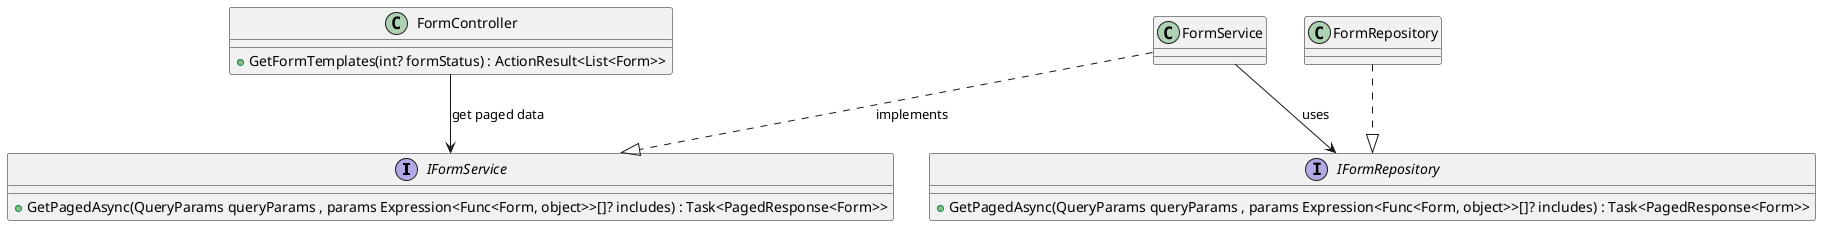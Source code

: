@startuml

' abstract class BaseService<T> {
'     #Repository : IRepository<T>
'     #_unitOfWork : IUnitOfWork

'     +GetPagedAsync(QueryParams queryParams , params Expression<Func<T, object>>[]? includes) : Task<PagedResponse<T>>
' }

' abstract class BaseRepository<T> {
'     +GetPagedAsync(QueryParams queryParams , params Expression<Func<T, object>>[]? includes) : Task<PagedResponse<T>>
' }

' interface IRepository<T> {
'     +GetPagedAsync(QueryParams queryParams , params Expression<Func<T, object>>[]? includes) : Task<PagedResponse<T>>
' }

interface IFormService {
    +GetPagedAsync(QueryParams queryParams , params Expression<Func<Form, object>>[]? includes) : Task<PagedResponse<Form>>
}

' interface IService<T> {
'     +GetPagedAsync(QueryParams queryParams , params Expression<Func<T, object>>[]? includes) : Task<PagedResponse<T>>
' }

class FormService {}

interface IFormRepository {
    +GetPagedAsync(QueryParams queryParams , params Expression<Func<Form, object>>[]? includes) : Task<PagedResponse<Form>>
}

class FormRepository {}

' Entity

' Service Layer


' Controller
class FormController {
    +GetFormTemplates(int? formStatus) : ActionResult<List<Form>>
}

' Relationships (with comments on arrows)
FormRepository ..|> IFormRepository
' IFormRepository --|> IRepository
' FormRepository --|> BaseRepository : "inherits default implemenations"
' IFormService --|> IService
FormService ..|> IFormService : "implements"
' BaseService ..|> IService
' FormService --|> BaseService : "inherits default implemenations"
FormController --> IFormService : "get paged data"
' BaseService --> IRepository : "uses"
' IRepository <|.. BaseRepository : "inherits default implemenations"
FormService --> IFormRepository : "uses"
@enduml